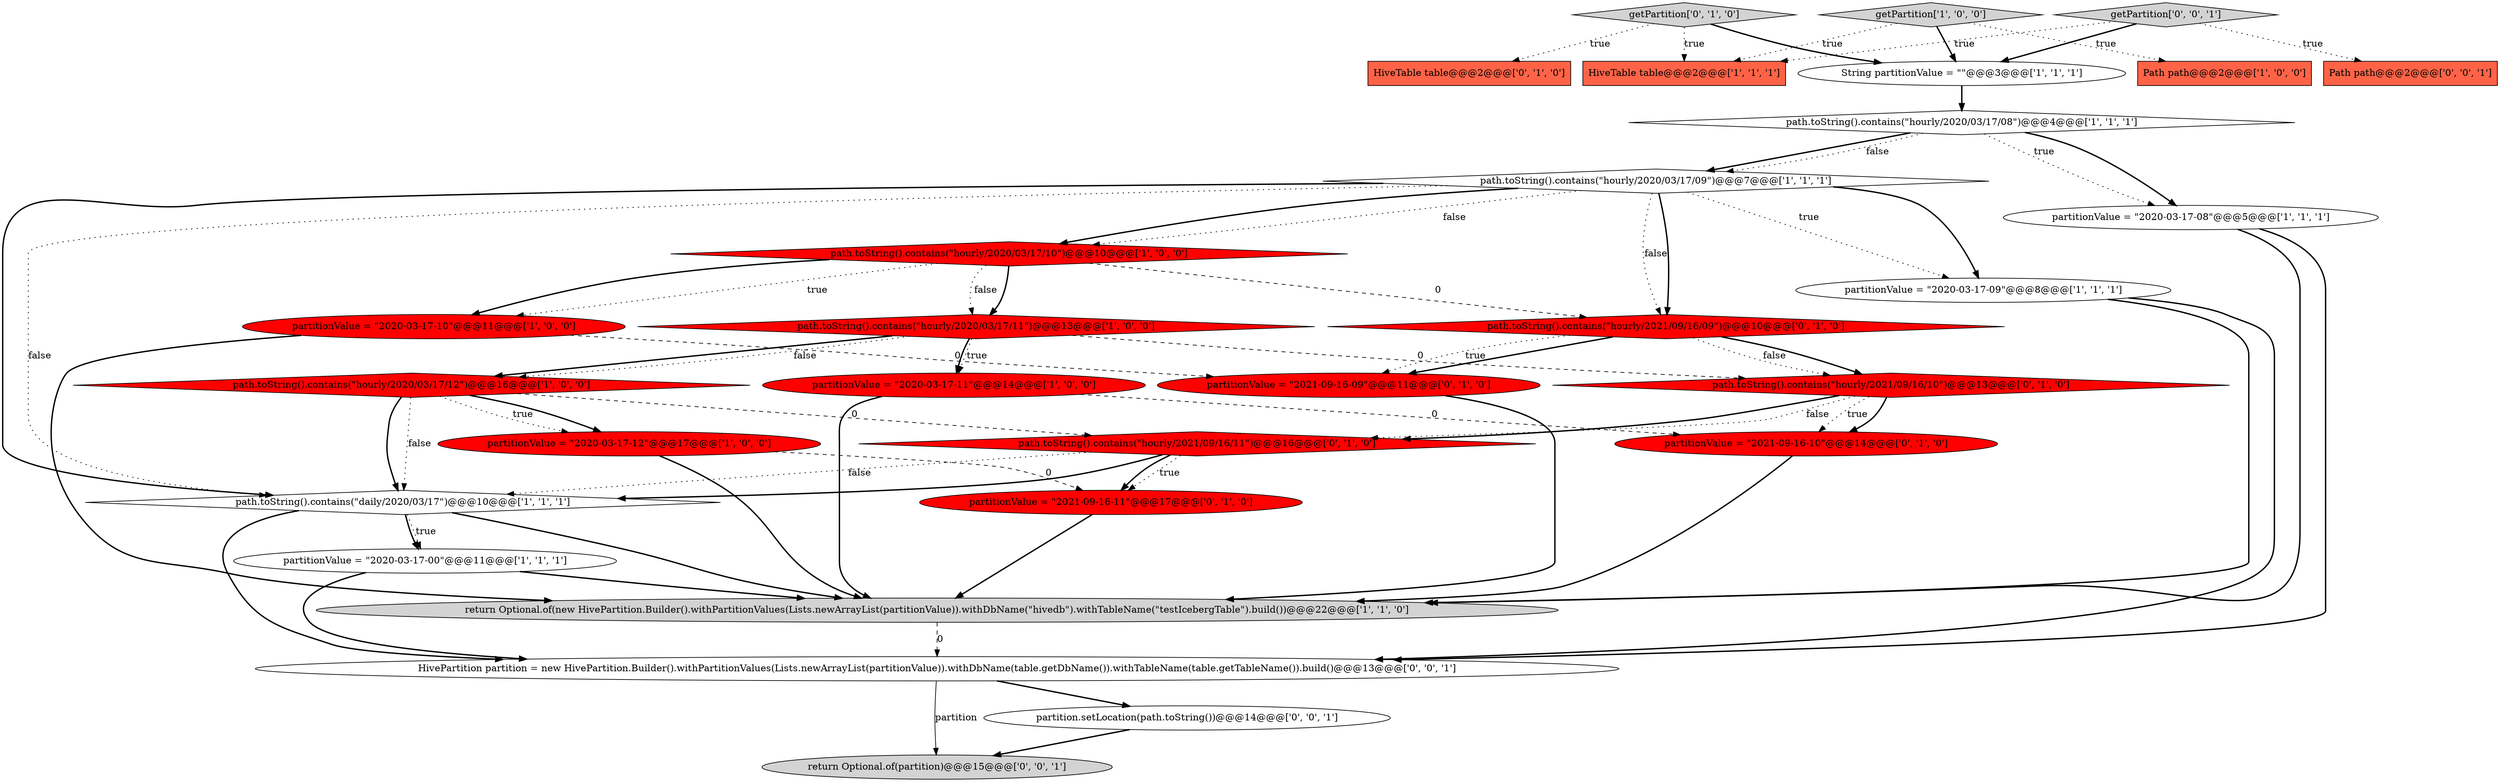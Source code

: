 digraph {
6 [style = filled, label = "getPartition['1', '0', '0']", fillcolor = lightgray, shape = diamond image = "AAA0AAABBB1BBB"];
20 [style = filled, label = "partitionValue = \"2021-09-16-11\"@@@17@@@['0', '1', '0']", fillcolor = red, shape = ellipse image = "AAA1AAABBB2BBB"];
10 [style = filled, label = "path.toString().contains(\"daily/2020/03/17\")@@@10@@@['1', '1', '1']", fillcolor = white, shape = diamond image = "AAA0AAABBB1BBB"];
5 [style = filled, label = "return Optional.of(new HivePartition.Builder().withPartitionValues(Lists.newArrayList(partitionValue)).withDbName(\"hivedb\").withTableName(\"testIcebergTable\").build())@@@22@@@['1', '1', '0']", fillcolor = lightgray, shape = ellipse image = "AAA0AAABBB1BBB"];
13 [style = filled, label = "path.toString().contains(\"hourly/2020/03/17/10\")@@@10@@@['1', '0', '0']", fillcolor = red, shape = diamond image = "AAA1AAABBB1BBB"];
1 [style = filled, label = "path.toString().contains(\"hourly/2020/03/17/11\")@@@13@@@['1', '0', '0']", fillcolor = red, shape = diamond image = "AAA1AAABBB1BBB"];
18 [style = filled, label = "HiveTable table@@@2@@@['0', '1', '0']", fillcolor = tomato, shape = box image = "AAA0AAABBB2BBB"];
24 [style = filled, label = "path.toString().contains(\"hourly/2021/09/16/09\")@@@10@@@['0', '1', '0']", fillcolor = red, shape = diamond image = "AAA1AAABBB2BBB"];
12 [style = filled, label = "path.toString().contains(\"hourly/2020/03/17/08\")@@@4@@@['1', '1', '1']", fillcolor = white, shape = diamond image = "AAA0AAABBB1BBB"];
19 [style = filled, label = "path.toString().contains(\"hourly/2021/09/16/11\")@@@16@@@['0', '1', '0']", fillcolor = red, shape = diamond image = "AAA1AAABBB2BBB"];
27 [style = filled, label = "return Optional.of(partition)@@@15@@@['0', '0', '1']", fillcolor = lightgray, shape = ellipse image = "AAA0AAABBB3BBB"];
9 [style = filled, label = "HiveTable table@@@2@@@['1', '1', '1']", fillcolor = tomato, shape = box image = "AAA0AAABBB1BBB"];
21 [style = filled, label = "getPartition['0', '1', '0']", fillcolor = lightgray, shape = diamond image = "AAA0AAABBB2BBB"];
17 [style = filled, label = "path.toString().contains(\"hourly/2021/09/16/10\")@@@13@@@['0', '1', '0']", fillcolor = red, shape = diamond image = "AAA1AAABBB2BBB"];
23 [style = filled, label = "partitionValue = \"2021-09-16-10\"@@@14@@@['0', '1', '0']", fillcolor = red, shape = ellipse image = "AAA1AAABBB2BBB"];
15 [style = filled, label = "partitionValue = \"2020-03-17-11\"@@@14@@@['1', '0', '0']", fillcolor = red, shape = ellipse image = "AAA1AAABBB1BBB"];
11 [style = filled, label = "partitionValue = \"2020-03-17-12\"@@@17@@@['1', '0', '0']", fillcolor = red, shape = ellipse image = "AAA1AAABBB1BBB"];
4 [style = filled, label = "path.toString().contains(\"hourly/2020/03/17/12\")@@@16@@@['1', '0', '0']", fillcolor = red, shape = diamond image = "AAA1AAABBB1BBB"];
29 [style = filled, label = "HivePartition partition = new HivePartition.Builder().withPartitionValues(Lists.newArrayList(partitionValue)).withDbName(table.getDbName()).withTableName(table.getTableName()).build()@@@13@@@['0', '0', '1']", fillcolor = white, shape = ellipse image = "AAA0AAABBB3BBB"];
28 [style = filled, label = "Path path@@@2@@@['0', '0', '1']", fillcolor = tomato, shape = box image = "AAA0AAABBB3BBB"];
22 [style = filled, label = "partitionValue = \"2021-09-16-09\"@@@11@@@['0', '1', '0']", fillcolor = red, shape = ellipse image = "AAA1AAABBB2BBB"];
0 [style = filled, label = "partitionValue = \"2020-03-17-08\"@@@5@@@['1', '1', '1']", fillcolor = white, shape = ellipse image = "AAA0AAABBB1BBB"];
7 [style = filled, label = "partitionValue = \"2020-03-17-09\"@@@8@@@['1', '1', '1']", fillcolor = white, shape = ellipse image = "AAA0AAABBB1BBB"];
14 [style = filled, label = "String partitionValue = \"\"@@@3@@@['1', '1', '1']", fillcolor = white, shape = ellipse image = "AAA0AAABBB1BBB"];
8 [style = filled, label = "partitionValue = \"2020-03-17-10\"@@@11@@@['1', '0', '0']", fillcolor = red, shape = ellipse image = "AAA1AAABBB1BBB"];
3 [style = filled, label = "Path path@@@2@@@['1', '0', '0']", fillcolor = tomato, shape = box image = "AAA0AAABBB1BBB"];
26 [style = filled, label = "partition.setLocation(path.toString())@@@14@@@['0', '0', '1']", fillcolor = white, shape = ellipse image = "AAA0AAABBB3BBB"];
25 [style = filled, label = "getPartition['0', '0', '1']", fillcolor = lightgray, shape = diamond image = "AAA0AAABBB3BBB"];
16 [style = filled, label = "path.toString().contains(\"hourly/2020/03/17/09\")@@@7@@@['1', '1', '1']", fillcolor = white, shape = diamond image = "AAA0AAABBB1BBB"];
2 [style = filled, label = "partitionValue = \"2020-03-17-00\"@@@11@@@['1', '1', '1']", fillcolor = white, shape = ellipse image = "AAA0AAABBB1BBB"];
16->10 [style = dotted, label="false"];
4->10 [style = bold, label=""];
16->24 [style = dotted, label="false"];
1->4 [style = bold, label=""];
16->13 [style = bold, label=""];
15->23 [style = dashed, label="0"];
11->20 [style = dashed, label="0"];
23->5 [style = bold, label=""];
24->17 [style = dotted, label="false"];
29->27 [style = solid, label="partition"];
16->10 [style = bold, label=""];
21->18 [style = dotted, label="true"];
19->20 [style = dotted, label="true"];
16->24 [style = bold, label=""];
1->15 [style = bold, label=""];
19->20 [style = bold, label=""];
16->7 [style = bold, label=""];
17->19 [style = dotted, label="false"];
4->11 [style = dotted, label="true"];
19->10 [style = bold, label=""];
0->29 [style = bold, label=""];
25->28 [style = dotted, label="true"];
12->16 [style = bold, label=""];
25->14 [style = bold, label=""];
5->29 [style = dashed, label="0"];
24->22 [style = bold, label=""];
12->0 [style = bold, label=""];
22->5 [style = bold, label=""];
17->23 [style = bold, label=""];
17->19 [style = bold, label=""];
13->1 [style = bold, label=""];
15->5 [style = bold, label=""];
17->23 [style = dotted, label="true"];
20->5 [style = bold, label=""];
29->26 [style = bold, label=""];
12->16 [style = dotted, label="false"];
6->14 [style = bold, label=""];
13->1 [style = dotted, label="false"];
16->7 [style = dotted, label="true"];
8->22 [style = dashed, label="0"];
11->5 [style = bold, label=""];
26->27 [style = bold, label=""];
7->5 [style = bold, label=""];
13->24 [style = dashed, label="0"];
1->17 [style = dashed, label="0"];
21->9 [style = dotted, label="true"];
10->5 [style = bold, label=""];
25->9 [style = dotted, label="true"];
8->5 [style = bold, label=""];
10->29 [style = bold, label=""];
1->4 [style = dotted, label="false"];
16->13 [style = dotted, label="false"];
13->8 [style = dotted, label="true"];
10->2 [style = dotted, label="true"];
6->9 [style = dotted, label="true"];
1->15 [style = dotted, label="true"];
24->22 [style = dotted, label="true"];
14->12 [style = bold, label=""];
24->17 [style = bold, label=""];
19->10 [style = dotted, label="false"];
12->0 [style = dotted, label="true"];
4->19 [style = dashed, label="0"];
10->2 [style = bold, label=""];
13->8 [style = bold, label=""];
6->3 [style = dotted, label="true"];
4->11 [style = bold, label=""];
2->29 [style = bold, label=""];
4->10 [style = dotted, label="false"];
0->5 [style = bold, label=""];
2->5 [style = bold, label=""];
21->14 [style = bold, label=""];
7->29 [style = bold, label=""];
}
